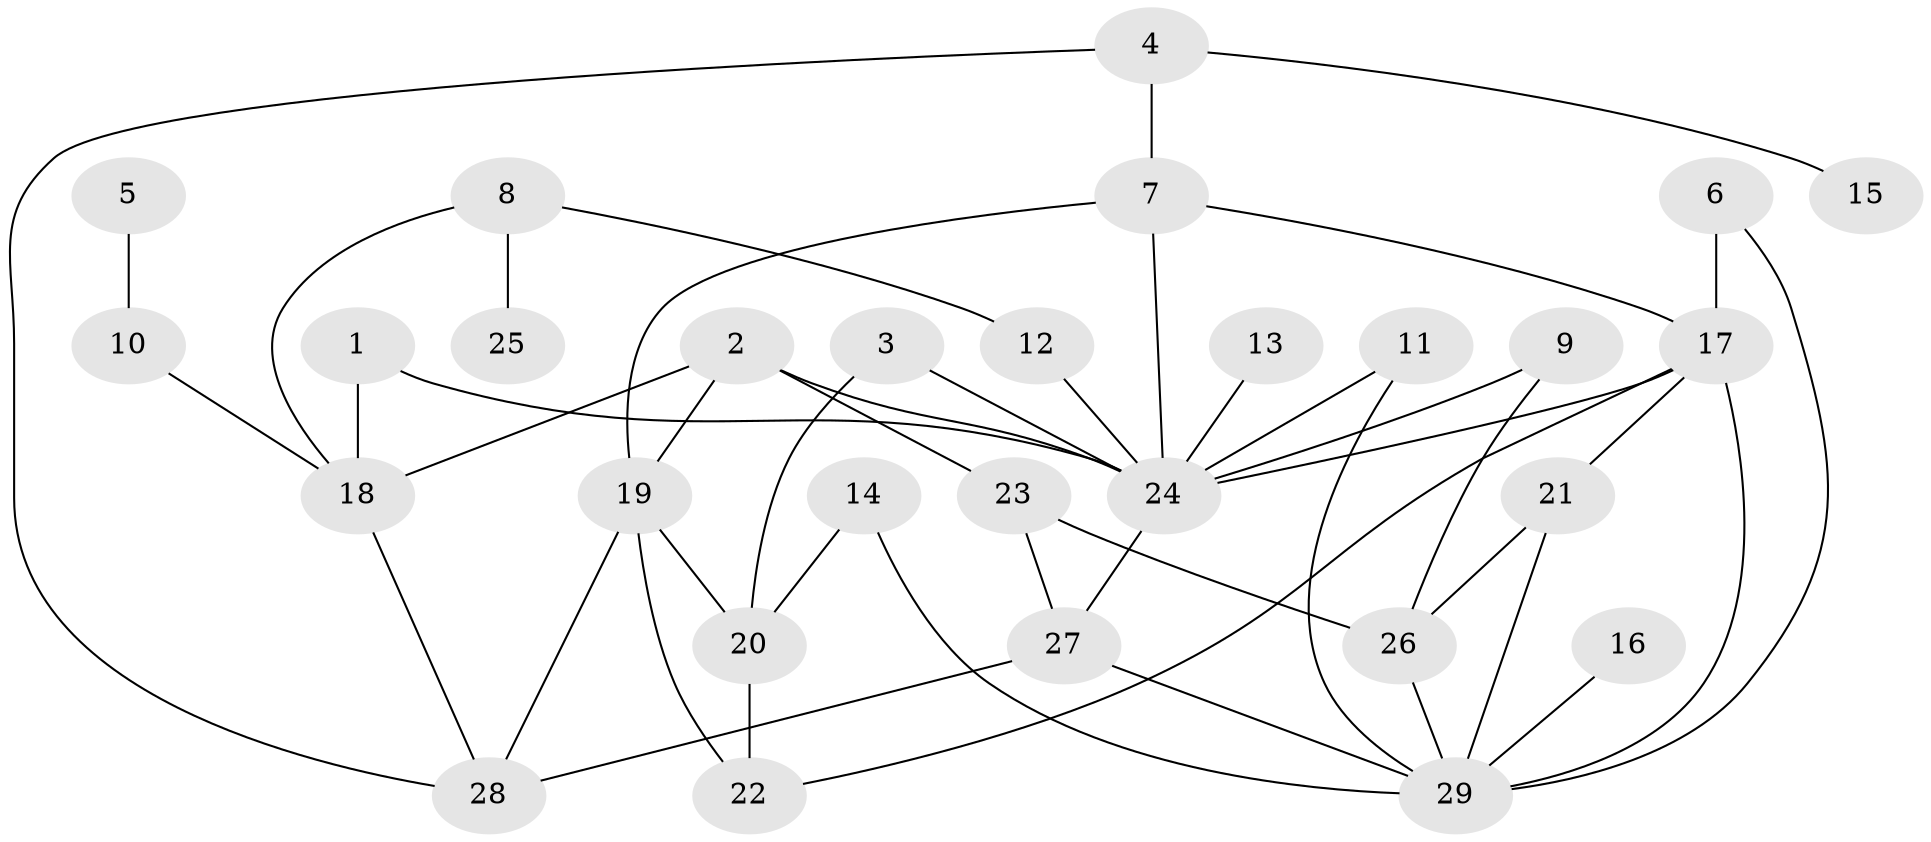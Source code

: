 // original degree distribution, {11: 0.017543859649122806, 2: 0.3157894736842105, 4: 0.08771929824561403, 5: 0.08771929824561403, 6: 0.03508771929824561, 1: 0.22807017543859648, 3: 0.22807017543859648}
// Generated by graph-tools (version 1.1) at 2025/49/03/09/25 03:49:24]
// undirected, 29 vertices, 47 edges
graph export_dot {
graph [start="1"]
  node [color=gray90,style=filled];
  1;
  2;
  3;
  4;
  5;
  6;
  7;
  8;
  9;
  10;
  11;
  12;
  13;
  14;
  15;
  16;
  17;
  18;
  19;
  20;
  21;
  22;
  23;
  24;
  25;
  26;
  27;
  28;
  29;
  1 -- 18 [weight=1.0];
  1 -- 24 [weight=1.0];
  2 -- 18 [weight=1.0];
  2 -- 19 [weight=1.0];
  2 -- 23 [weight=1.0];
  2 -- 24 [weight=2.0];
  3 -- 20 [weight=1.0];
  3 -- 24 [weight=1.0];
  4 -- 7 [weight=1.0];
  4 -- 15 [weight=1.0];
  4 -- 28 [weight=1.0];
  5 -- 10 [weight=1.0];
  6 -- 17 [weight=1.0];
  6 -- 29 [weight=1.0];
  7 -- 17 [weight=1.0];
  7 -- 19 [weight=1.0];
  7 -- 24 [weight=1.0];
  8 -- 12 [weight=1.0];
  8 -- 18 [weight=1.0];
  8 -- 25 [weight=1.0];
  9 -- 24 [weight=1.0];
  9 -- 26 [weight=1.0];
  10 -- 18 [weight=1.0];
  11 -- 24 [weight=1.0];
  11 -- 29 [weight=1.0];
  12 -- 24 [weight=1.0];
  13 -- 24 [weight=1.0];
  14 -- 20 [weight=1.0];
  14 -- 29 [weight=1.0];
  16 -- 29 [weight=1.0];
  17 -- 21 [weight=1.0];
  17 -- 22 [weight=1.0];
  17 -- 24 [weight=1.0];
  17 -- 29 [weight=1.0];
  18 -- 28 [weight=1.0];
  19 -- 20 [weight=1.0];
  19 -- 22 [weight=1.0];
  19 -- 28 [weight=1.0];
  20 -- 22 [weight=1.0];
  21 -- 26 [weight=1.0];
  21 -- 29 [weight=1.0];
  23 -- 26 [weight=1.0];
  23 -- 27 [weight=1.0];
  24 -- 27 [weight=1.0];
  26 -- 29 [weight=1.0];
  27 -- 28 [weight=1.0];
  27 -- 29 [weight=1.0];
}

